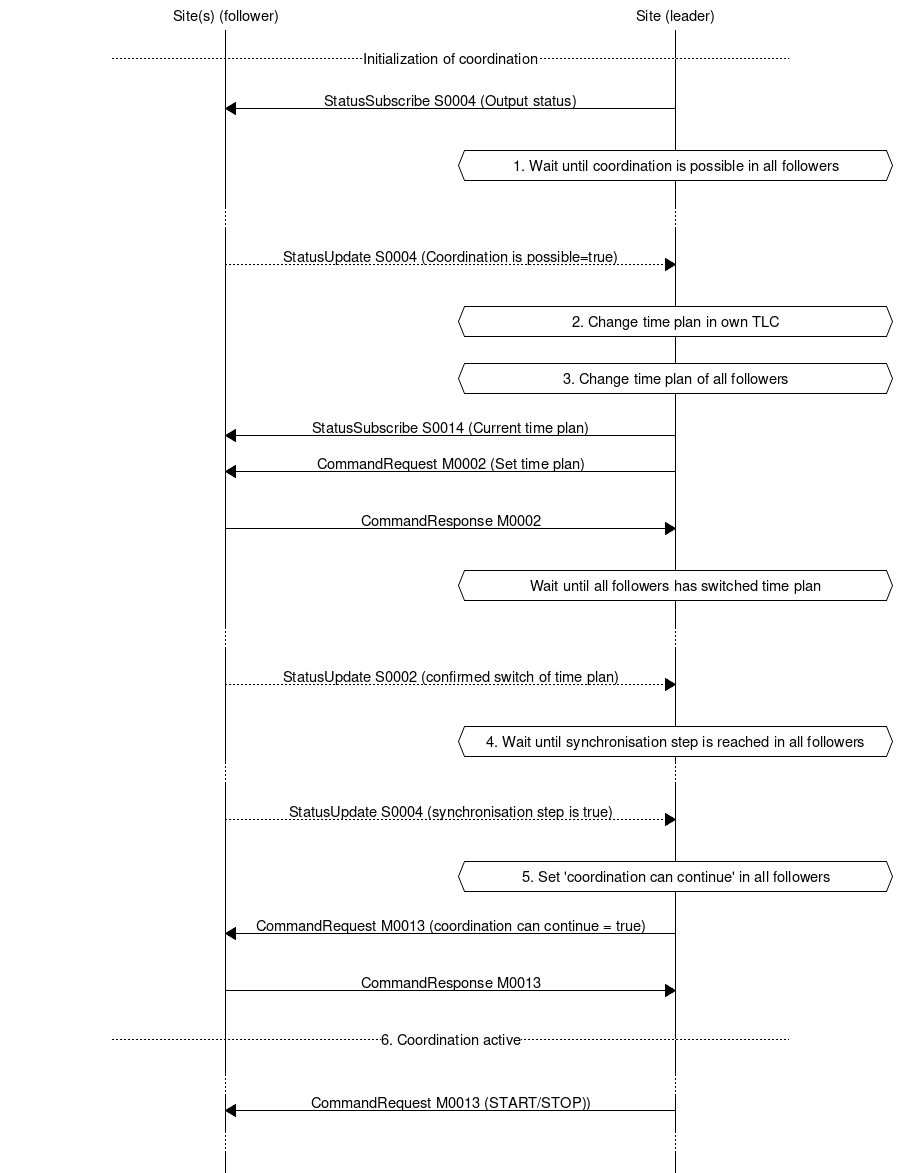 # MSC for establish local coordination

msc {
  hscale = "1.5", arcgradient = "0";

  a [label="Site(s) (follower)"], b [label="Site (leader)"];

  |||;
  --- [ label = "Initialization of coordination" ];
  |||;
  a<=b [ label = "StatusSubscribe S0004 (Output status)" ];
  |||;
  b abox b [ label = "1. Wait until coordination is possible in all followers" ];
  |||;
  ...;
  |||;
  a>>b [ label = "StatusUpdate S0004 (Coordination is possible=true)" ];
  |||;
  b abox b [ label = "2. Change time plan in own TLC" ];
  |||;
  b abox b [ label = "3. Change time plan of all followers" ];
  |||;
  a<=b [ label = "StatusSubscribe S0014 (Current time plan)" ];
  a<=b [ label = "CommandRequest M0002 (Set time plan)" ];
  |||;
  a=>b [ label = "CommandResponse M0002" ];
  |||;
  b abox b [ label = "Wait until all followers has switched time plan" ];
  |||;
  ...;
  |||;
  a>>b [ label = "StatusUpdate S0002 (confirmed switch of time plan)" ];
  |||;
  b abox b [ label = "4. Wait until synchronisation step is reached in all followers" ];
  ...;
  |||;
  a>>b [ label = "StatusUpdate S0004 (synchronisation step is true)" ];
  |||;
  b abox b [ label = "5. Set 'coordination can continue' in all followers" ];
  |||;
  a<=b [ label = "CommandRequest M0013 (coordination can continue = true)" ];
  |||;
  a=>b [ label = "CommandResponse M0013" ];
  |||;
  --- [ label = "6. Coordination active" ];
  |||;
  ...;
  a<=b [ label = "CommandRequest M0013 (START/STOP))" ];
  ...;
  |||;
}
